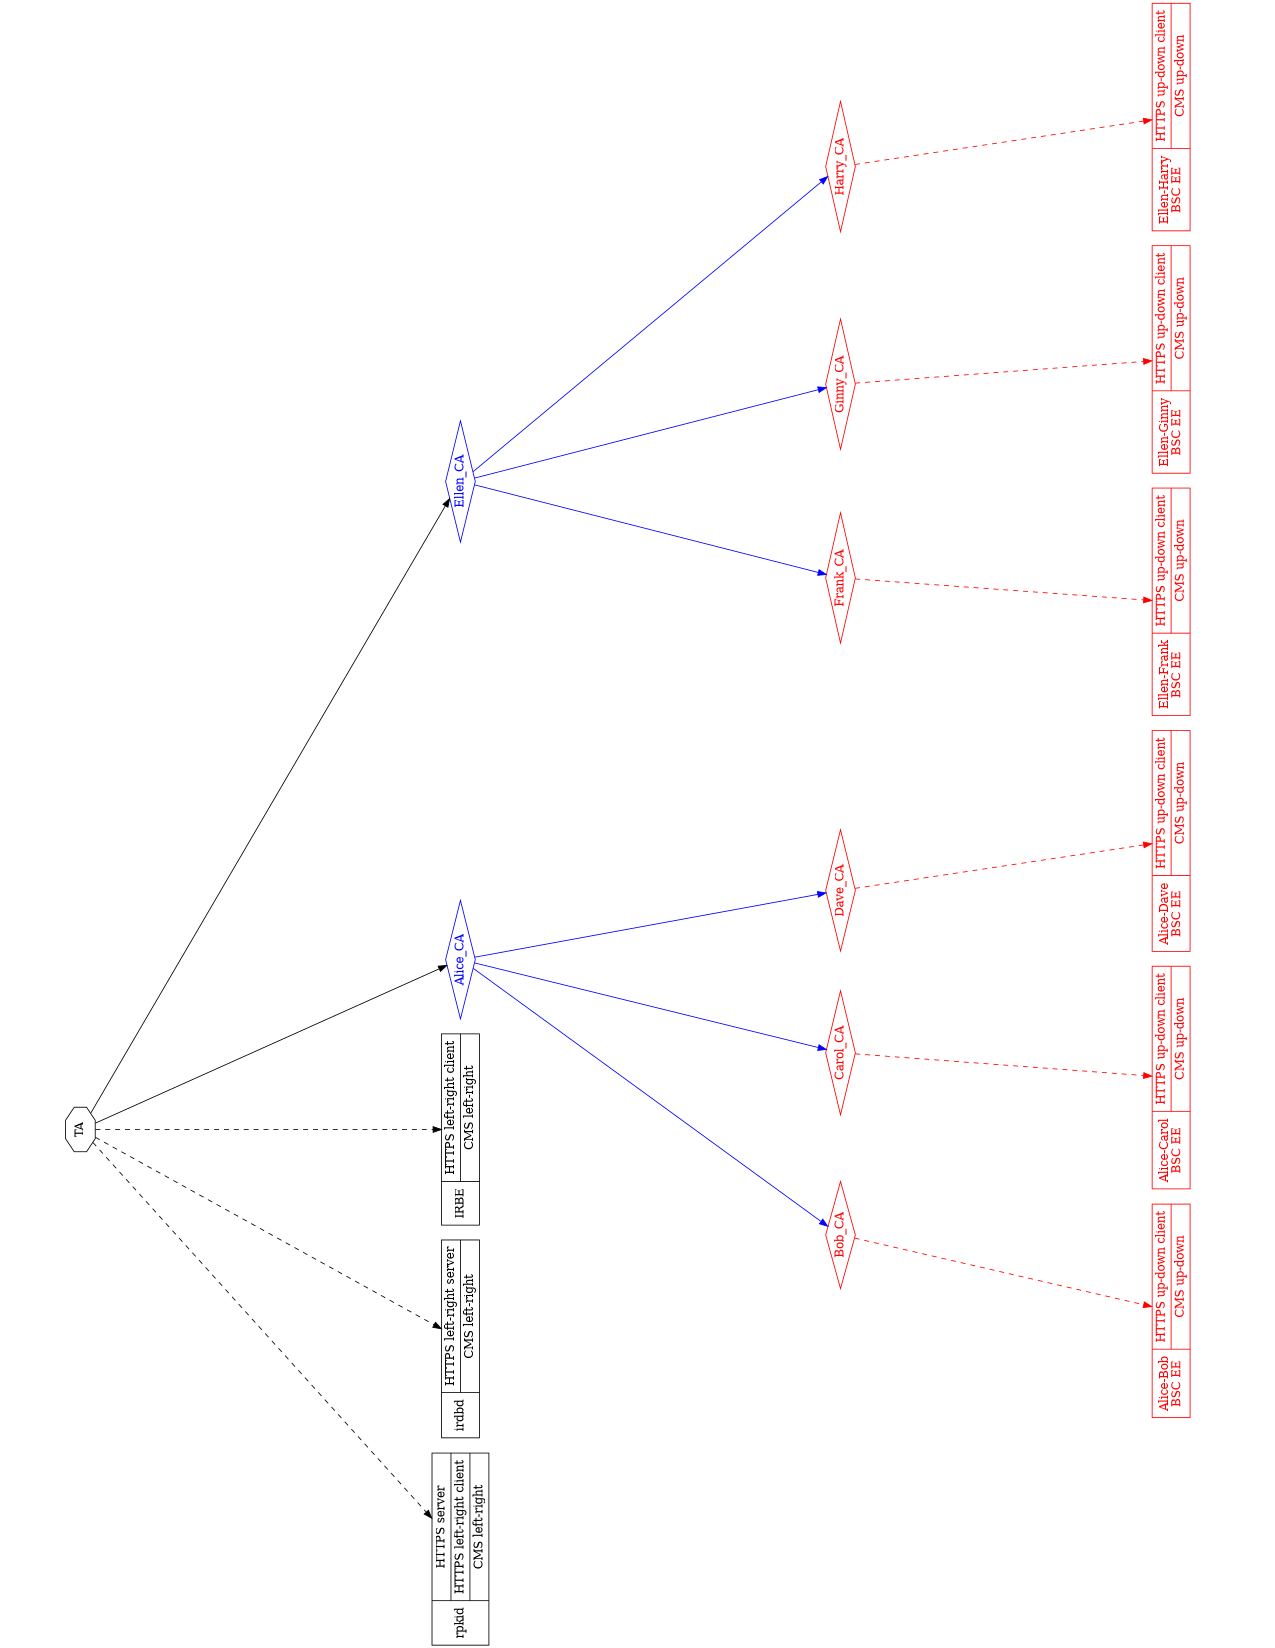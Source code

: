 // $Id$
//
// Color code:
//   Black:	Hosting entity
//   Blue:	Hosted entity
//   Red:	Cross-certified peer
//
// Shape code:
//   Octagon:	TA
//   Diamond:	CA
//   Record:	EE

digraph bpki_asymmetric {
	rotate = 90; size = "11,8.5"; splines = true; ratio = fill;

	// Hosting entity
	node			[ color = black, shape = record ];
	TA			[ shape = octagon ];
	rpkid			[ label = "rpkid|{HTTPS server|HTTPS left-right client|CMS left-right}" ];
	irdbd			[ label = "irdbd|{HTTPS left-right server|CMS left-right}" ];
	irbe			[ label = "IRBE|{HTTPS left-right client|CMS left-right}" ];

	// Hosted entities
	node			[ color = blue, fontcolor = blue ];
	Alice_CA		[ shape = diamond ];
	Ellen_CA		[ shape = diamond ];

	// Peers
	node			[ color = red, fontcolor = red, shape = diamond ];
	Bob_CA;
	Carol_CA;
	Dave_CA;
	Frank_CA;
	Ginny_CA;
	Harry_CA;

	// EE certs issued to us by peers
	node			[ color = red, fontcolor = red, shape = record ];
	Alice_Bob_EE		[ label = "Alice-Bob\nBSC EE|{HTTPS up-down client|CMS up-down}" ];
	Alice_Carol_EE		[ label = "Alice-Carol\nBSC EE|{HTTPS up-down client|CMS up-down}" ];
	Alice_Dave_EE		[ label = "Alice-Dave\nBSC EE|{HTTPS up-down client|CMS up-down}" ];
	Ellen_Frank_EE		[ label = "Ellen-Frank\nBSC EE|{HTTPS up-down client|CMS up-down}" ];
	Ellen_Ginny_EE		[ label = "Ellen-Ginny\nBSC EE|{HTTPS up-down client|CMS up-down}" ];
	Ellen_Harry_EE		[ label = "Ellen-Harry\nBSC EE|{HTTPS up-down client|CMS up-down}" ];

	edge			[ color = black, style = solid ];
	TA -> Alice_CA;
	TA -> Ellen_CA;

	edge			[ color = black, style = dashed ];
	TA -> rpkid;
	TA -> irdbd;
	TA -> irbe;

	edge			[ color = blue, style = solid ];
	Alice_CA -> Bob_CA;
	Alice_CA -> Carol_CA;
	Alice_CA -> Dave_CA;
	Ellen_CA -> Frank_CA;
	Ellen_CA -> Ginny_CA;
	Ellen_CA -> Harry_CA;

	edge			[ color = red, style = dashed ];
	Bob_CA   -> Alice_Bob_EE;
	Carol_CA -> Alice_Carol_EE;
	Dave_CA  -> Alice_Dave_EE;
	Frank_CA -> Ellen_Frank_EE;
	Ginny_CA -> Ellen_Ginny_EE;
	Harry_CA -> Ellen_Harry_EE;
}
